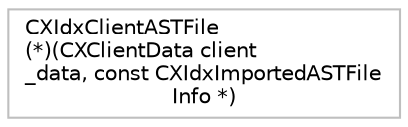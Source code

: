 digraph "Graphical Class Hierarchy"
{
 // LATEX_PDF_SIZE
  bgcolor="transparent";
  edge [fontname="Helvetica",fontsize="10",labelfontname="Helvetica",labelfontsize="10"];
  node [fontname="Helvetica",fontsize="10",shape=record];
  rankdir="LR";
  Node0 [label="CXIdxClientASTFile\l(*)(CXClientData client\l_data, const CXIdxImportedASTFile\lInfo *)",height=0.2,width=0.4,color="grey75",tooltip=" "];
}
